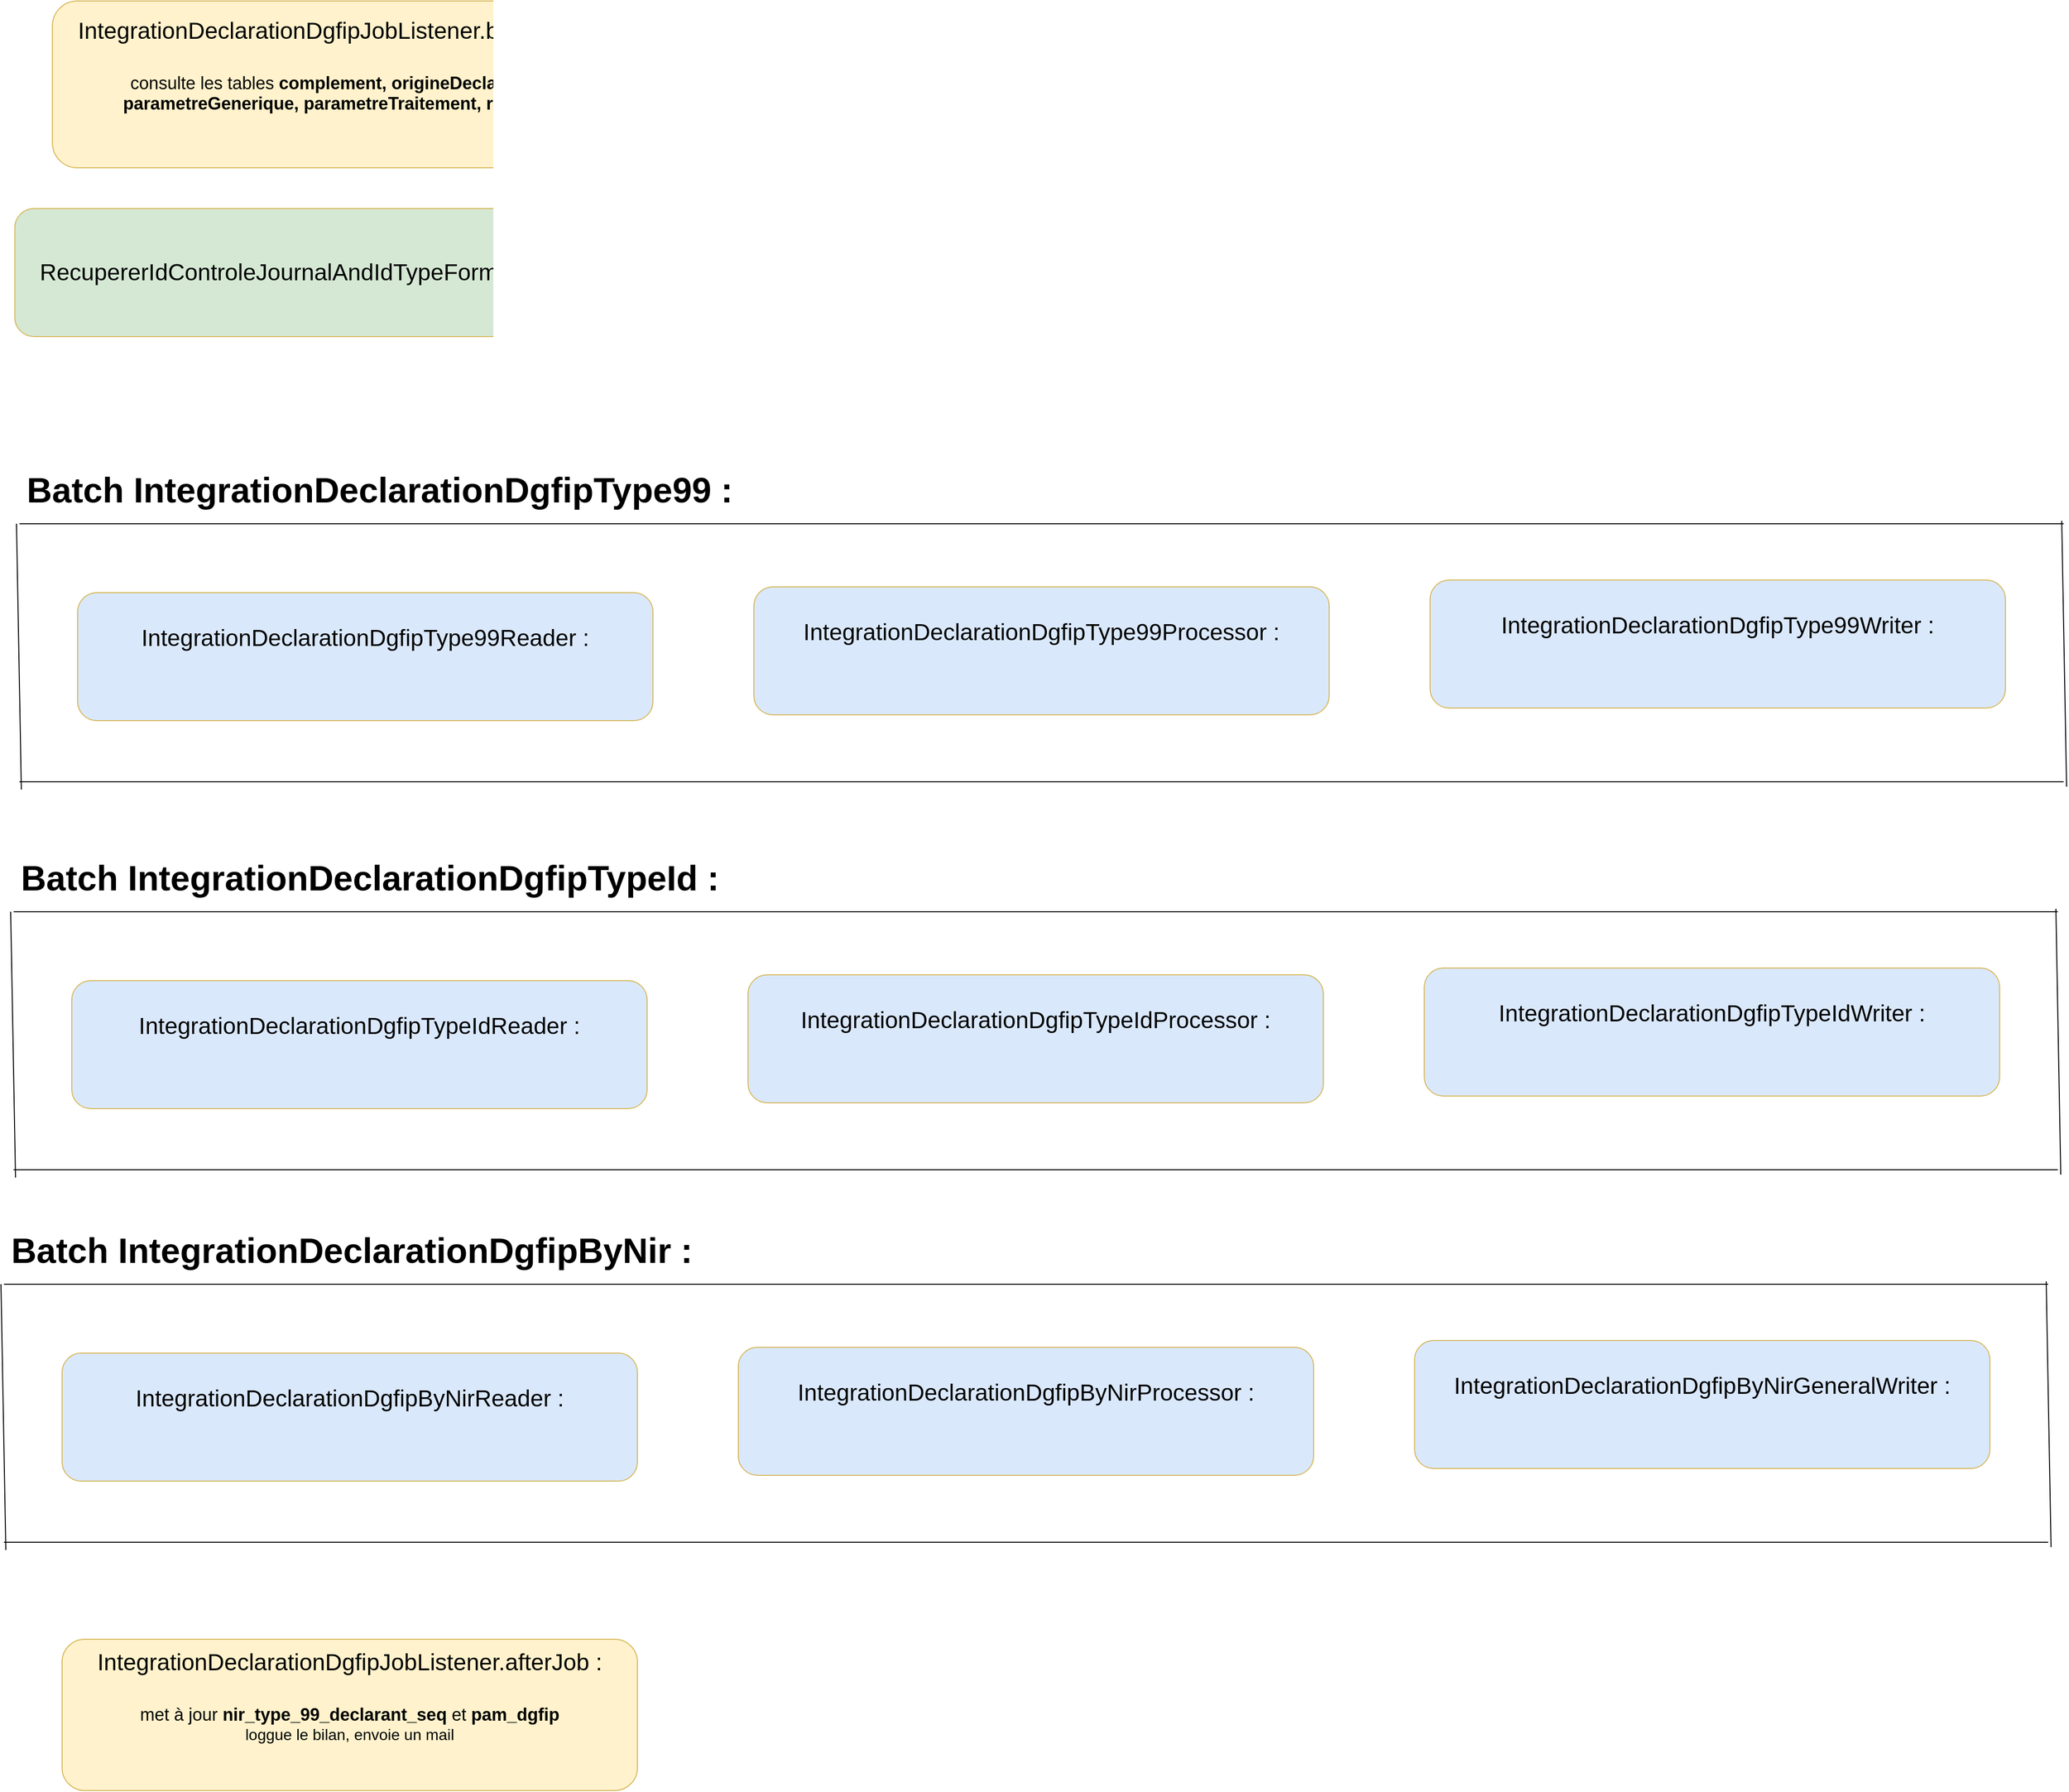 <mxfile version="24.0.2" type="github">
  <diagram id="C5RBs43oDa-KdzZeNtuy" name="Page-1">
    <mxGraphModel dx="1991" dy="1953" grid="0" gridSize="10" guides="1" tooltips="1" connect="1" arrows="1" fold="1" page="0" pageScale="1" pageWidth="827" pageHeight="1169" math="0" shadow="0">
      <root>
        <mxCell id="WIyWlLk6GJQsqaUBKTNV-0" />
        <mxCell id="WIyWlLk6GJQsqaUBKTNV-1" parent="WIyWlLk6GJQsqaUBKTNV-0" />
        <mxCell id="Z0-859JoU0TvKjbYaFMb-17" value="&lt;div&gt;&lt;font style=&quot;font-size: 24px;&quot;&gt;IntegrationDeclarationDgfipJobListener.beforeJob :&lt;/font&gt;&lt;/div&gt;&lt;div&gt;&lt;font style=&quot;font-size: 24px;&quot;&gt;&lt;br&gt;&lt;/font&gt;&lt;/div&gt;&lt;div&gt;&lt;font style=&quot;font-size: 18px;&quot;&gt;&lt;span style=&quot;line-height: 115%; font-family: &amp;quot;Arial&amp;quot;, sans-serif;&quot;&gt;consulte les tables &lt;b&gt;complement, origineDeclaration,&lt;br/&gt;parametreGenerique, parametreTraitement, rubrique&lt;/b&gt; &lt;/span&gt;&lt;/font&gt;&lt;/div&gt;&lt;div&gt;&lt;font size=&quot;3&quot;&gt;&lt;br&gt;&lt;/font&gt;&lt;/div&gt;&lt;div&gt;&lt;font size=&quot;3&quot;&gt;&lt;br&gt;&lt;/font&gt;&lt;/div&gt;" style="rounded=1;whiteSpace=wrap;html=1;fontSize=12;glass=0;strokeWidth=1;shadow=0;fillColor=#fff2cc;strokeColor=#d6b656;" parent="WIyWlLk6GJQsqaUBKTNV-1" vertex="1">
          <mxGeometry x="-116" y="-1132" width="593" height="172" as="geometry" />
        </mxCell>
        <mxCell id="fWSNl2cbkjF6wr-oGvCW-2" value="&lt;font style=&quot;font-size: 24px;&quot;&gt;RecupererIdControleJournalAndIdTypeFormulaireTasklet :&lt;br&gt;&lt;/font&gt;" style="rounded=1;whiteSpace=wrap;html=1;fontSize=12;glass=0;strokeWidth=1;shadow=0;fillColor=#d5e8d4;strokeColor=#d6b656;" vertex="1" parent="WIyWlLk6GJQsqaUBKTNV-1">
          <mxGeometry x="-154.75" y="-918" width="670.5" height="132" as="geometry" />
        </mxCell>
        <mxCell id="fWSNl2cbkjF6wr-oGvCW-3" value="&lt;div&gt;&lt;font style=&quot;font-size: 24px;&quot;&gt;IntegrationDeclarationDgfipType99Reader :&lt;br&gt;&lt;/font&gt;&lt;/div&gt;&lt;div&gt;&lt;font size=&quot;3&quot;&gt;&lt;br&gt;&lt;/font&gt;&lt;/div&gt;&lt;div&gt;&lt;font size=&quot;3&quot;&gt;&lt;br&gt;&lt;/font&gt;&lt;/div&gt;" style="rounded=1;whiteSpace=wrap;html=1;fontSize=12;glass=0;strokeWidth=1;shadow=0;fillColor=#dae8fc;strokeColor=#d6b656;" vertex="1" parent="WIyWlLk6GJQsqaUBKTNV-1">
          <mxGeometry x="-90" y="-522" width="593" height="132" as="geometry" />
        </mxCell>
        <mxCell id="fWSNl2cbkjF6wr-oGvCW-4" value="&lt;div&gt;&lt;font style=&quot;font-size: 24px;&quot;&gt;IntegrationDeclarationDgfipType99Processor :&lt;br&gt;&lt;/font&gt;&lt;/div&gt;&lt;div&gt;&lt;font size=&quot;3&quot;&gt;&lt;br&gt;&lt;/font&gt;&lt;/div&gt;&lt;div&gt;&lt;font size=&quot;3&quot;&gt;&lt;br&gt;&lt;/font&gt;&lt;/div&gt;" style="rounded=1;whiteSpace=wrap;html=1;fontSize=12;glass=0;strokeWidth=1;shadow=0;fillColor=#dae8fc;strokeColor=#d6b656;" vertex="1" parent="WIyWlLk6GJQsqaUBKTNV-1">
          <mxGeometry x="607" y="-528" width="593" height="132" as="geometry" />
        </mxCell>
        <mxCell id="fWSNl2cbkjF6wr-oGvCW-5" value="&lt;div&gt;&lt;font style=&quot;font-size: 24px;&quot;&gt;IntegrationDeclarationDgfipType99Writer :&lt;br&gt;&lt;/font&gt;&lt;/div&gt;&lt;div&gt;&lt;font size=&quot;3&quot;&gt;&lt;br&gt;&lt;/font&gt;&lt;/div&gt;&lt;div&gt;&lt;font size=&quot;3&quot;&gt;&lt;br&gt;&lt;/font&gt;&lt;/div&gt;" style="rounded=1;whiteSpace=wrap;html=1;fontSize=12;glass=0;strokeWidth=1;shadow=0;fillColor=#dae8fc;strokeColor=#d6b656;" vertex="1" parent="WIyWlLk6GJQsqaUBKTNV-1">
          <mxGeometry x="1304" y="-535" width="593" height="132" as="geometry" />
        </mxCell>
        <mxCell id="fWSNl2cbkjF6wr-oGvCW-6" value="" style="endArrow=none;html=1;rounded=0;" edge="1" parent="WIyWlLk6GJQsqaUBKTNV-1">
          <mxGeometry width="50" height="50" relative="1" as="geometry">
            <mxPoint x="-150" y="-593" as="sourcePoint" />
            <mxPoint x="1957" y="-593" as="targetPoint" />
          </mxGeometry>
        </mxCell>
        <mxCell id="fWSNl2cbkjF6wr-oGvCW-7" value="" style="endArrow=none;html=1;rounded=0;" edge="1" parent="WIyWlLk6GJQsqaUBKTNV-1">
          <mxGeometry width="50" height="50" relative="1" as="geometry">
            <mxPoint x="-150" y="-327" as="sourcePoint" />
            <mxPoint x="1957" y="-327" as="targetPoint" />
          </mxGeometry>
        </mxCell>
        <mxCell id="fWSNl2cbkjF6wr-oGvCW-8" value="" style="endArrow=none;html=1;rounded=0;" edge="1" parent="WIyWlLk6GJQsqaUBKTNV-1">
          <mxGeometry width="50" height="50" relative="1" as="geometry">
            <mxPoint x="1960" y="-322" as="sourcePoint" />
            <mxPoint x="1955" y="-596" as="targetPoint" />
          </mxGeometry>
        </mxCell>
        <mxCell id="fWSNl2cbkjF6wr-oGvCW-9" value="" style="endArrow=none;html=1;rounded=0;" edge="1" parent="WIyWlLk6GJQsqaUBKTNV-1">
          <mxGeometry width="50" height="50" relative="1" as="geometry">
            <mxPoint x="-148" y="-319" as="sourcePoint" />
            <mxPoint x="-153" y="-593" as="targetPoint" />
          </mxGeometry>
        </mxCell>
        <mxCell id="fWSNl2cbkjF6wr-oGvCW-11" value="&lt;font style=&quot;font-size: 24px;&quot;&gt;&amp;nbsp;&lt;/font&gt;&lt;div&gt;&lt;font style=&quot;font-size: 24px;&quot;&gt;&amp;nbsp;&lt;/font&gt;&lt;font style=&quot;font-size: 36px;&quot;&gt;&lt;b&gt;Batch IntegrationDeclarationDgfipType99 :&lt;br&gt;&lt;/b&gt;&lt;/font&gt;&lt;/div&gt;&lt;div&gt;&lt;font size=&quot;3&quot;&gt;&lt;b&gt;&lt;br&gt;&lt;/b&gt;&lt;/font&gt;&lt;/div&gt;&lt;div&gt;&lt;font size=&quot;3&quot;&gt;&lt;br&gt;&lt;/font&gt;&lt;/div&gt;" style="text;whiteSpace=wrap;html=1;" vertex="1" parent="WIyWlLk6GJQsqaUBKTNV-1">
          <mxGeometry x="-151" y="-685" width="882" height="89" as="geometry" />
        </mxCell>
        <mxCell id="fWSNl2cbkjF6wr-oGvCW-21" value="&lt;div&gt;&lt;font style=&quot;font-size: 24px;&quot;&gt;IntegrationDeclarationDgfipTypeIdReader :&lt;br&gt;&lt;/font&gt;&lt;/div&gt;&lt;div&gt;&lt;font size=&quot;3&quot;&gt;&lt;br&gt;&lt;/font&gt;&lt;/div&gt;&lt;div&gt;&lt;font size=&quot;3&quot;&gt;&lt;br&gt;&lt;/font&gt;&lt;/div&gt;" style="rounded=1;whiteSpace=wrap;html=1;fontSize=12;glass=0;strokeWidth=1;shadow=0;fillColor=#dae8fc;strokeColor=#d6b656;" vertex="1" parent="WIyWlLk6GJQsqaUBKTNV-1">
          <mxGeometry x="-96" y="-122" width="593" height="132" as="geometry" />
        </mxCell>
        <mxCell id="fWSNl2cbkjF6wr-oGvCW-22" value="&lt;div&gt;&lt;font style=&quot;font-size: 24px;&quot;&gt;IntegrationDeclarationDgfipTypeIdProcessor :&lt;br&gt;&lt;/font&gt;&lt;/div&gt;&lt;div&gt;&lt;font size=&quot;3&quot;&gt;&lt;br&gt;&lt;/font&gt;&lt;/div&gt;&lt;div&gt;&lt;font size=&quot;3&quot;&gt;&lt;br&gt;&lt;/font&gt;&lt;/div&gt;" style="rounded=1;whiteSpace=wrap;html=1;fontSize=12;glass=0;strokeWidth=1;shadow=0;fillColor=#dae8fc;strokeColor=#d6b656;" vertex="1" parent="WIyWlLk6GJQsqaUBKTNV-1">
          <mxGeometry x="601" y="-128" width="593" height="132" as="geometry" />
        </mxCell>
        <mxCell id="fWSNl2cbkjF6wr-oGvCW-23" value="&lt;div&gt;&lt;font style=&quot;font-size: 24px;&quot;&gt;IntegrationDeclarationDgfipTypeIdWriter :&lt;br&gt;&lt;/font&gt;&lt;/div&gt;&lt;div&gt;&lt;font size=&quot;3&quot;&gt;&lt;br&gt;&lt;/font&gt;&lt;/div&gt;&lt;div&gt;&lt;font size=&quot;3&quot;&gt;&lt;br&gt;&lt;/font&gt;&lt;/div&gt;" style="rounded=1;whiteSpace=wrap;html=1;fontSize=12;glass=0;strokeWidth=1;shadow=0;fillColor=#dae8fc;strokeColor=#d6b656;" vertex="1" parent="WIyWlLk6GJQsqaUBKTNV-1">
          <mxGeometry x="1298" y="-135" width="593" height="132" as="geometry" />
        </mxCell>
        <mxCell id="fWSNl2cbkjF6wr-oGvCW-24" value="" style="endArrow=none;html=1;rounded=0;" edge="1" parent="WIyWlLk6GJQsqaUBKTNV-1">
          <mxGeometry width="50" height="50" relative="1" as="geometry">
            <mxPoint x="-156" y="-193" as="sourcePoint" />
            <mxPoint x="1951" y="-193" as="targetPoint" />
          </mxGeometry>
        </mxCell>
        <mxCell id="fWSNl2cbkjF6wr-oGvCW-25" value="" style="endArrow=none;html=1;rounded=0;" edge="1" parent="WIyWlLk6GJQsqaUBKTNV-1">
          <mxGeometry width="50" height="50" relative="1" as="geometry">
            <mxPoint x="-156" y="73" as="sourcePoint" />
            <mxPoint x="1951" y="73" as="targetPoint" />
          </mxGeometry>
        </mxCell>
        <mxCell id="fWSNl2cbkjF6wr-oGvCW-26" value="" style="endArrow=none;html=1;rounded=0;" edge="1" parent="WIyWlLk6GJQsqaUBKTNV-1">
          <mxGeometry width="50" height="50" relative="1" as="geometry">
            <mxPoint x="1954" y="78" as="sourcePoint" />
            <mxPoint x="1949" y="-196" as="targetPoint" />
          </mxGeometry>
        </mxCell>
        <mxCell id="fWSNl2cbkjF6wr-oGvCW-27" value="" style="endArrow=none;html=1;rounded=0;" edge="1" parent="WIyWlLk6GJQsqaUBKTNV-1">
          <mxGeometry width="50" height="50" relative="1" as="geometry">
            <mxPoint x="-154" y="81" as="sourcePoint" />
            <mxPoint x="-159" y="-193" as="targetPoint" />
          </mxGeometry>
        </mxCell>
        <mxCell id="fWSNl2cbkjF6wr-oGvCW-28" value="&lt;font style=&quot;font-size: 24px;&quot;&gt;&amp;nbsp;&lt;/font&gt;&lt;div&gt;&lt;font style=&quot;font-size: 24px;&quot;&gt;&amp;nbsp;&lt;/font&gt;&lt;font style=&quot;font-size: 36px;&quot;&gt;&lt;b&gt;Batch IntegrationDeclarationDgfipTypeId :&lt;br&gt;&lt;/b&gt;&lt;/font&gt;&lt;/div&gt;&lt;div&gt;&lt;font size=&quot;3&quot;&gt;&lt;b&gt;&lt;br&gt;&lt;/b&gt;&lt;/font&gt;&lt;/div&gt;&lt;div&gt;&lt;font size=&quot;3&quot;&gt;&lt;br&gt;&lt;/font&gt;&lt;/div&gt;" style="text;whiteSpace=wrap;html=1;" vertex="1" parent="WIyWlLk6GJQsqaUBKTNV-1">
          <mxGeometry x="-157" y="-285" width="882" height="89" as="geometry" />
        </mxCell>
        <mxCell id="fWSNl2cbkjF6wr-oGvCW-29" value="&lt;div&gt;&lt;font style=&quot;font-size: 24px;&quot;&gt;IntegrationDeclarationDgfipByNirReader :&lt;br&gt;&lt;/font&gt;&lt;/div&gt;&lt;div&gt;&lt;font size=&quot;3&quot;&gt;&lt;br&gt;&lt;/font&gt;&lt;/div&gt;&lt;div&gt;&lt;font size=&quot;3&quot;&gt;&lt;br&gt;&lt;/font&gt;&lt;/div&gt;" style="rounded=1;whiteSpace=wrap;html=1;fontSize=12;glass=0;strokeWidth=1;shadow=0;fillColor=#dae8fc;strokeColor=#d6b656;" vertex="1" parent="WIyWlLk6GJQsqaUBKTNV-1">
          <mxGeometry x="-106" y="262" width="593" height="132" as="geometry" />
        </mxCell>
        <mxCell id="fWSNl2cbkjF6wr-oGvCW-30" value="&lt;div&gt;&lt;font style=&quot;font-size: 24px;&quot;&gt;IntegrationDeclarationDgfipByNirProcessor :&lt;br&gt;&lt;/font&gt;&lt;/div&gt;&lt;div&gt;&lt;font size=&quot;3&quot;&gt;&lt;br&gt;&lt;/font&gt;&lt;/div&gt;&lt;div&gt;&lt;font size=&quot;3&quot;&gt;&lt;br&gt;&lt;/font&gt;&lt;/div&gt;" style="rounded=1;whiteSpace=wrap;html=1;fontSize=12;glass=0;strokeWidth=1;shadow=0;fillColor=#dae8fc;strokeColor=#d6b656;" vertex="1" parent="WIyWlLk6GJQsqaUBKTNV-1">
          <mxGeometry x="591" y="256" width="593" height="132" as="geometry" />
        </mxCell>
        <mxCell id="fWSNl2cbkjF6wr-oGvCW-31" value="&lt;div&gt;&lt;font style=&quot;font-size: 24px;&quot;&gt;IntegrationDeclarationDgfipByNirGeneralWriter :&lt;br&gt;&lt;/font&gt;&lt;/div&gt;&lt;div&gt;&lt;font size=&quot;3&quot;&gt;&lt;br&gt;&lt;/font&gt;&lt;/div&gt;&lt;div&gt;&lt;font size=&quot;3&quot;&gt;&lt;br&gt;&lt;/font&gt;&lt;/div&gt;" style="rounded=1;whiteSpace=wrap;html=1;fontSize=12;glass=0;strokeWidth=1;shadow=0;fillColor=#dae8fc;strokeColor=#d6b656;" vertex="1" parent="WIyWlLk6GJQsqaUBKTNV-1">
          <mxGeometry x="1288" y="249" width="593" height="132" as="geometry" />
        </mxCell>
        <mxCell id="fWSNl2cbkjF6wr-oGvCW-32" value="" style="endArrow=none;html=1;rounded=0;" edge="1" parent="WIyWlLk6GJQsqaUBKTNV-1">
          <mxGeometry width="50" height="50" relative="1" as="geometry">
            <mxPoint x="-166" y="191" as="sourcePoint" />
            <mxPoint x="1941" y="191" as="targetPoint" />
          </mxGeometry>
        </mxCell>
        <mxCell id="fWSNl2cbkjF6wr-oGvCW-33" value="" style="endArrow=none;html=1;rounded=0;" edge="1" parent="WIyWlLk6GJQsqaUBKTNV-1">
          <mxGeometry width="50" height="50" relative="1" as="geometry">
            <mxPoint x="-166" y="457" as="sourcePoint" />
            <mxPoint x="1941" y="457" as="targetPoint" />
          </mxGeometry>
        </mxCell>
        <mxCell id="fWSNl2cbkjF6wr-oGvCW-34" value="" style="endArrow=none;html=1;rounded=0;" edge="1" parent="WIyWlLk6GJQsqaUBKTNV-1">
          <mxGeometry width="50" height="50" relative="1" as="geometry">
            <mxPoint x="1944" y="462" as="sourcePoint" />
            <mxPoint x="1939" y="188" as="targetPoint" />
          </mxGeometry>
        </mxCell>
        <mxCell id="fWSNl2cbkjF6wr-oGvCW-35" value="" style="endArrow=none;html=1;rounded=0;" edge="1" parent="WIyWlLk6GJQsqaUBKTNV-1">
          <mxGeometry width="50" height="50" relative="1" as="geometry">
            <mxPoint x="-164" y="465" as="sourcePoint" />
            <mxPoint x="-169" y="191" as="targetPoint" />
          </mxGeometry>
        </mxCell>
        <mxCell id="fWSNl2cbkjF6wr-oGvCW-36" value="&lt;font style=&quot;font-size: 24px;&quot;&gt;&amp;nbsp;&lt;/font&gt;&lt;div&gt;&lt;font style=&quot;font-size: 24px;&quot;&gt;&amp;nbsp;&lt;/font&gt;&lt;font style=&quot;font-size: 36px;&quot;&gt;&lt;b&gt;Batch IntegrationDeclarationDgfipByNir :&lt;br&gt;&lt;/b&gt;&lt;/font&gt;&lt;/div&gt;&lt;div&gt;&lt;font size=&quot;3&quot;&gt;&lt;b&gt;&lt;br&gt;&lt;/b&gt;&lt;/font&gt;&lt;/div&gt;&lt;div&gt;&lt;font size=&quot;3&quot;&gt;&lt;br&gt;&lt;/font&gt;&lt;/div&gt;" style="text;whiteSpace=wrap;html=1;" vertex="1" parent="WIyWlLk6GJQsqaUBKTNV-1">
          <mxGeometry x="-167" y="99" width="882" height="89" as="geometry" />
        </mxCell>
        <mxCell id="fWSNl2cbkjF6wr-oGvCW-37" value="&lt;div&gt;&lt;font style=&quot;font-size: 24px;&quot;&gt;IntegrationDeclarationDgfipJobListener.afterJob :&lt;/font&gt;&lt;/div&gt;&lt;div&gt;&lt;font style=&quot;font-size: 24px;&quot;&gt;&lt;br&gt;&lt;/font&gt;&lt;/div&gt;&lt;div&gt;&lt;font style=&quot;font-size: 18px;&quot;&gt;met à jour &lt;b&gt;nir_type_99_declarant_seq&lt;/b&gt; et &lt;b&gt;pam_dgfip&lt;/b&gt; &lt;br&gt;&lt;/font&gt;&lt;/div&gt;&lt;div&gt;&lt;font size=&quot;3&quot;&gt;loggue le bilan, envoie un mail&lt;br&gt;&lt;/font&gt;&lt;/div&gt;&lt;div&gt;&lt;font size=&quot;3&quot;&gt;&lt;br&gt;&lt;/font&gt;&lt;/div&gt;&lt;div&gt;&lt;font size=&quot;3&quot;&gt;&lt;br&gt;&lt;/font&gt;&lt;/div&gt;" style="rounded=1;whiteSpace=wrap;html=1;fontSize=12;glass=0;strokeWidth=1;shadow=0;fillColor=#fff2cc;strokeColor=#d6b656;" vertex="1" parent="WIyWlLk6GJQsqaUBKTNV-1">
          <mxGeometry x="-106" y="557" width="593" height="156" as="geometry" />
        </mxCell>
      </root>
    </mxGraphModel>
  </diagram>
</mxfile>
